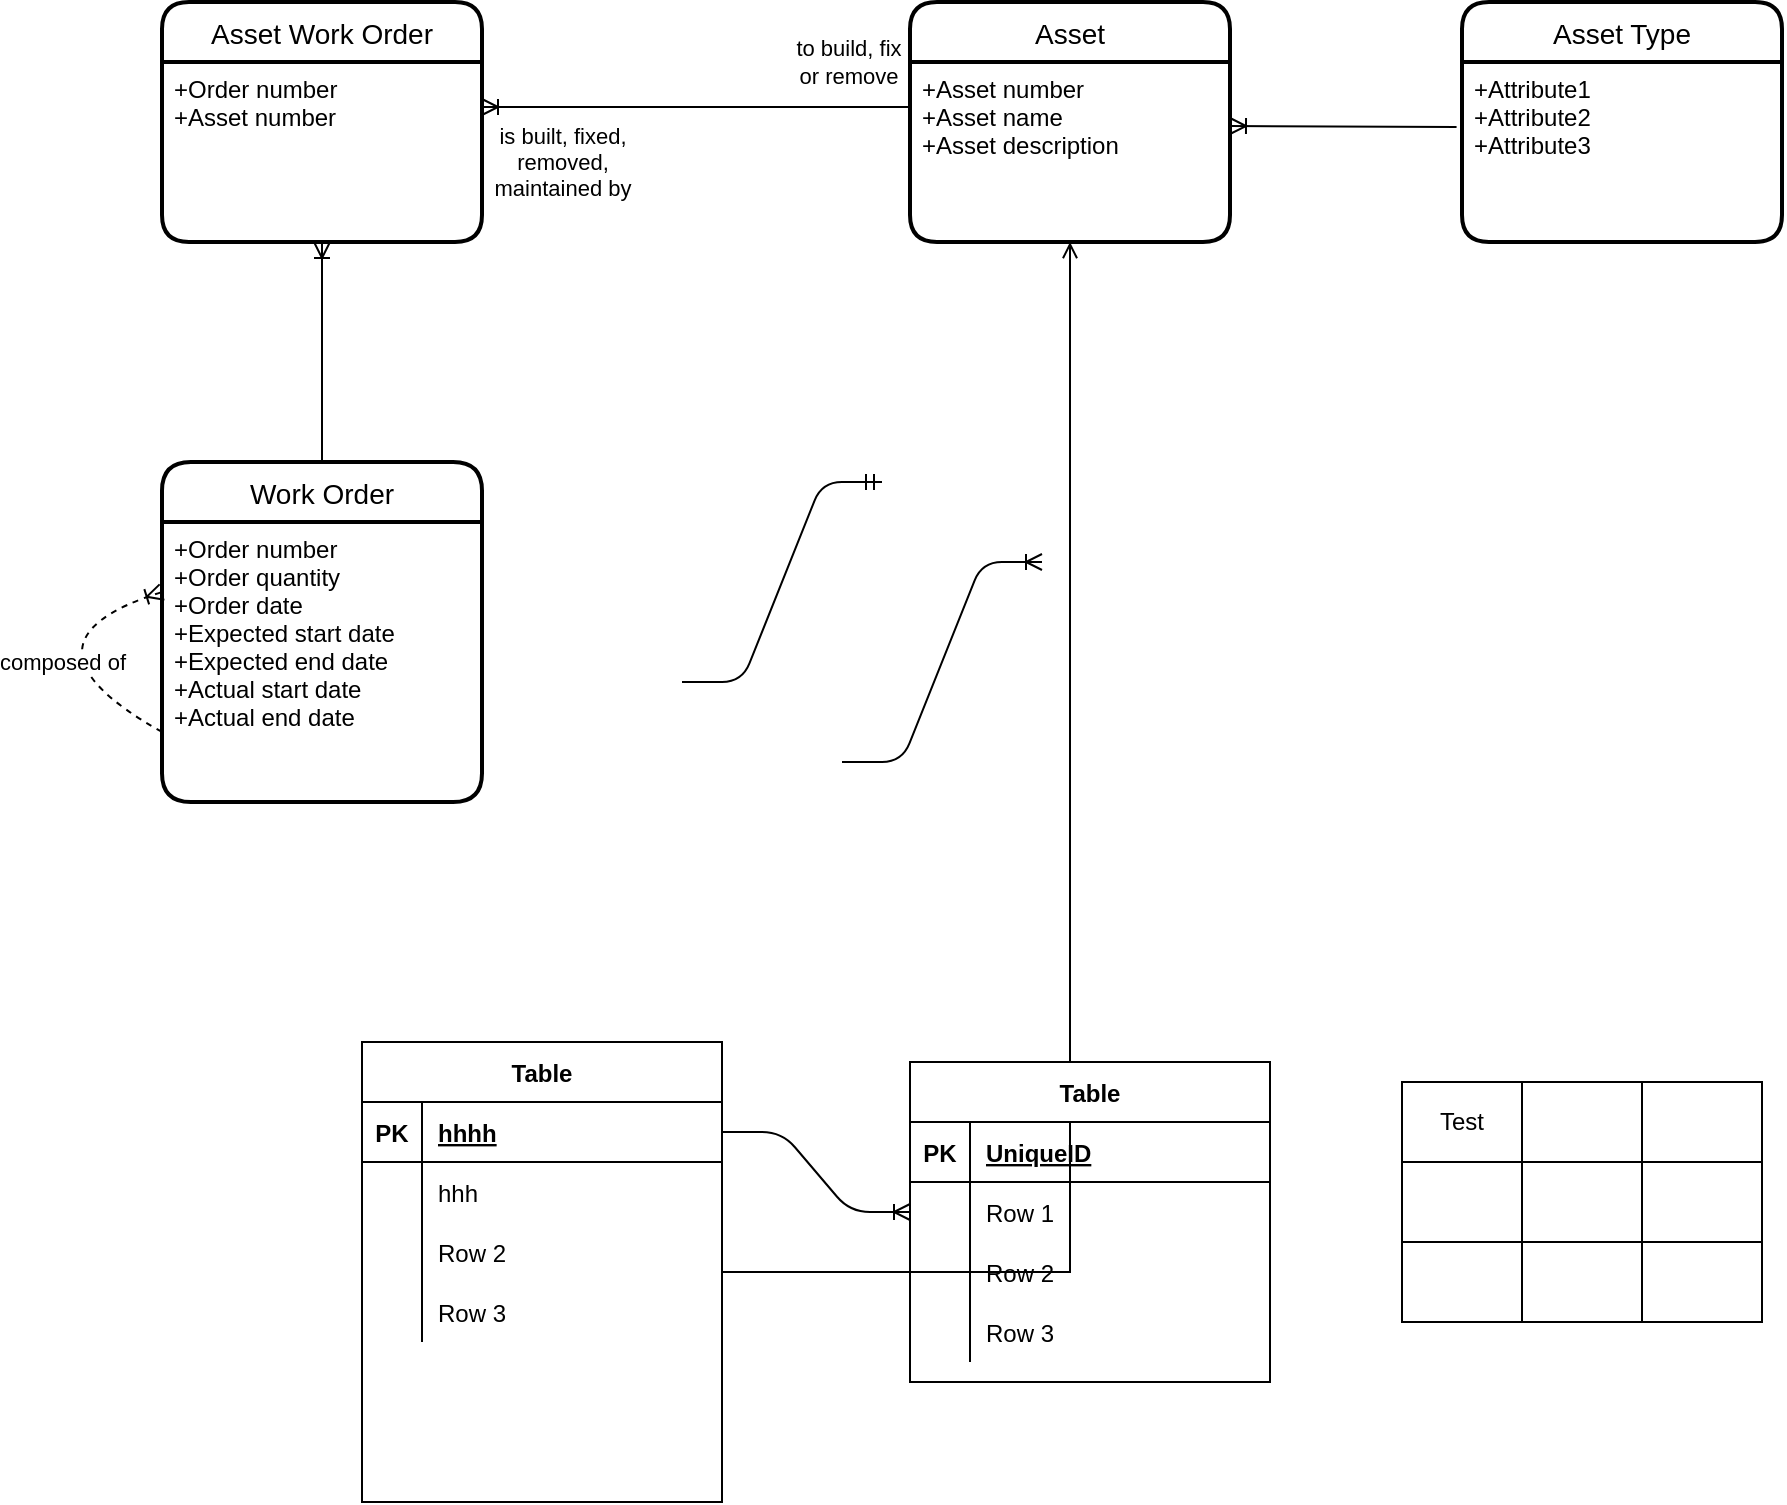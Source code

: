 <mxfile version="14.0.1" type="github">
  <diagram id="jrBTxwVvPEKHvW8RWl7c" name="Page-1">
    <mxGraphModel dx="2249" dy="737" grid="1" gridSize="10" guides="1" tooltips="1" connect="1" arrows="1" fold="1" page="1" pageScale="1" pageWidth="827" pageHeight="1169" math="1" shadow="0">
      <root>
        <mxCell id="0" />
        <mxCell id="1" parent="0" />
        <mxCell id="EJYXfhAiwWMtOJAuiXjB-1" value="Asset" style="swimlane;childLayout=stackLayout;horizontal=1;startSize=30;horizontalStack=0;rounded=1;fontSize=14;fontStyle=0;strokeWidth=2;resizeParent=0;resizeLast=1;shadow=0;dashed=0;align=center;" parent="1" vertex="1">
          <mxGeometry x="-306" y="40" width="160" height="120" as="geometry">
            <mxRectangle x="344" y="50" width="70" height="30" as="alternateBounds" />
          </mxGeometry>
        </mxCell>
        <mxCell id="EJYXfhAiwWMtOJAuiXjB-2" value="+Asset number&#xa;+Asset name&#xa;+Asset description" style="align=left;strokeColor=none;fillColor=none;spacingLeft=4;fontSize=12;verticalAlign=top;resizable=0;rotatable=0;part=1;" parent="EJYXfhAiwWMtOJAuiXjB-1" vertex="1">
          <mxGeometry y="30" width="160" height="90" as="geometry" />
        </mxCell>
        <mxCell id="EJYXfhAiwWMtOJAuiXjB-3" value="Work Order" style="swimlane;childLayout=stackLayout;horizontal=1;startSize=30;horizontalStack=0;rounded=1;fontSize=14;fontStyle=0;strokeWidth=2;resizeParent=0;resizeLast=1;shadow=0;dashed=0;align=center;arcSize=16;" parent="1" vertex="1">
          <mxGeometry x="-680" y="270" width="160" height="170" as="geometry">
            <mxRectangle x="20" y="40" width="100" height="30" as="alternateBounds" />
          </mxGeometry>
        </mxCell>
        <mxCell id="EJYXfhAiwWMtOJAuiXjB-4" value="+Order number&#xa;+Order quantity&#xa;+Order date&#xa;+Expected start date&#xa;+Expected end date&#xa;+Actual start date&#xa;+Actual end date" style="align=left;strokeColor=none;fillColor=none;spacingLeft=4;fontSize=12;verticalAlign=top;resizable=0;rotatable=0;part=1;" parent="EJYXfhAiwWMtOJAuiXjB-3" vertex="1">
          <mxGeometry y="30" width="160" height="140" as="geometry" />
        </mxCell>
        <mxCell id="31" value="" style="edgeStyle=entityRelationEdgeStyle;fontSize=12;html=1;endArrow=ERoneToMany;dashed=1;exitX=0;exitY=0.75;exitDx=0;exitDy=0;entryX=0;entryY=0.25;entryDx=0;entryDy=0;jumpStyle=arc;jumpSize=17;curved=1;" parent="EJYXfhAiwWMtOJAuiXjB-3" source="EJYXfhAiwWMtOJAuiXjB-4" target="EJYXfhAiwWMtOJAuiXjB-4" edge="1">
          <mxGeometry width="100" height="100" relative="1" as="geometry">
            <mxPoint x="4.08" y="162.34" as="sourcePoint" />
            <mxPoint x="-70" y="60.0" as="targetPoint" />
            <Array as="points">
              <mxPoint x="-80" y="90" />
            </Array>
          </mxGeometry>
        </mxCell>
        <mxCell id="32" value="composed of" style="edgeLabel;html=1;align=center;verticalAlign=middle;resizable=0;points=[];" parent="31" vertex="1" connectable="0">
          <mxGeometry x="0.754" y="2" relative="1" as="geometry">
            <mxPoint x="-28.78" y="30.47" as="offset" />
          </mxGeometry>
        </mxCell>
        <object label="" id="16">
          <mxCell style="edgeStyle=orthogonalEdgeStyle;rounded=0;orthogonalLoop=1;jettySize=auto;html=1;endArrow=open;endFill=0;" parent="1" source="EJYXfhAiwWMtOJAuiXjB-5" target="EJYXfhAiwWMtOJAuiXjB-2" edge="1">
            <mxGeometry relative="1" as="geometry" />
          </mxCell>
        </object>
        <mxCell id="EJYXfhAiwWMtOJAuiXjB-5" value="Table" style="shape=table;startSize=30;container=1;collapsible=1;childLayout=tableLayout;fixedRows=1;rowLines=0;fontStyle=1;align=center;resizeLast=1;" parent="1" vertex="1">
          <mxGeometry x="-580" y="560" width="180" height="230" as="geometry" />
        </mxCell>
        <mxCell id="EJYXfhAiwWMtOJAuiXjB-6" value="" style="shape=partialRectangle;collapsible=0;dropTarget=0;pointerEvents=0;fillColor=none;top=0;left=0;bottom=1;right=0;points=[[0,0.5],[1,0.5]];portConstraint=eastwest;" parent="EJYXfhAiwWMtOJAuiXjB-5" vertex="1">
          <mxGeometry y="30" width="180" height="30" as="geometry" />
        </mxCell>
        <mxCell id="EJYXfhAiwWMtOJAuiXjB-7" value="PK" style="shape=partialRectangle;connectable=0;fillColor=none;top=0;left=0;bottom=0;right=0;fontStyle=1;overflow=hidden;" parent="EJYXfhAiwWMtOJAuiXjB-6" vertex="1">
          <mxGeometry width="30" height="30" as="geometry" />
        </mxCell>
        <mxCell id="EJYXfhAiwWMtOJAuiXjB-8" value="hhhh" style="shape=partialRectangle;connectable=0;fillColor=none;top=0;left=0;bottom=0;right=0;align=left;spacingLeft=6;fontStyle=5;overflow=hidden;" parent="EJYXfhAiwWMtOJAuiXjB-6" vertex="1">
          <mxGeometry x="30" width="150" height="30" as="geometry" />
        </mxCell>
        <mxCell id="EJYXfhAiwWMtOJAuiXjB-9" value="" style="shape=partialRectangle;collapsible=0;dropTarget=0;pointerEvents=0;fillColor=none;top=0;left=0;bottom=0;right=0;points=[[0,0.5],[1,0.5]];portConstraint=eastwest;" parent="EJYXfhAiwWMtOJAuiXjB-5" vertex="1">
          <mxGeometry y="60" width="180" height="30" as="geometry" />
        </mxCell>
        <mxCell id="EJYXfhAiwWMtOJAuiXjB-10" value="" style="shape=partialRectangle;connectable=0;fillColor=none;top=0;left=0;bottom=0;right=0;editable=1;overflow=hidden;" parent="EJYXfhAiwWMtOJAuiXjB-9" vertex="1">
          <mxGeometry width="30" height="30" as="geometry" />
        </mxCell>
        <mxCell id="EJYXfhAiwWMtOJAuiXjB-11" value="hhh" style="shape=partialRectangle;connectable=0;fillColor=none;top=0;left=0;bottom=0;right=0;align=left;spacingLeft=6;overflow=hidden;" parent="EJYXfhAiwWMtOJAuiXjB-9" vertex="1">
          <mxGeometry x="30" width="150" height="30" as="geometry" />
        </mxCell>
        <mxCell id="EJYXfhAiwWMtOJAuiXjB-12" value="" style="shape=partialRectangle;collapsible=0;dropTarget=0;pointerEvents=0;fillColor=none;top=0;left=0;bottom=0;right=0;points=[[0,0.5],[1,0.5]];portConstraint=eastwest;" parent="EJYXfhAiwWMtOJAuiXjB-5" vertex="1">
          <mxGeometry y="90" width="180" height="30" as="geometry" />
        </mxCell>
        <mxCell id="EJYXfhAiwWMtOJAuiXjB-13" value="" style="shape=partialRectangle;connectable=0;fillColor=none;top=0;left=0;bottom=0;right=0;editable=1;overflow=hidden;" parent="EJYXfhAiwWMtOJAuiXjB-12" vertex="1">
          <mxGeometry width="30" height="30" as="geometry" />
        </mxCell>
        <mxCell id="EJYXfhAiwWMtOJAuiXjB-14" value="Row 2" style="shape=partialRectangle;connectable=0;fillColor=none;top=0;left=0;bottom=0;right=0;align=left;spacingLeft=6;overflow=hidden;" parent="EJYXfhAiwWMtOJAuiXjB-12" vertex="1">
          <mxGeometry x="30" width="150" height="30" as="geometry" />
        </mxCell>
        <mxCell id="EJYXfhAiwWMtOJAuiXjB-15" value="" style="shape=partialRectangle;collapsible=0;dropTarget=0;pointerEvents=0;fillColor=none;top=0;left=0;bottom=0;right=0;points=[[0,0.5],[1,0.5]];portConstraint=eastwest;" parent="EJYXfhAiwWMtOJAuiXjB-5" vertex="1">
          <mxGeometry y="120" width="180" height="30" as="geometry" />
        </mxCell>
        <mxCell id="EJYXfhAiwWMtOJAuiXjB-16" value="" style="shape=partialRectangle;connectable=0;fillColor=none;top=0;left=0;bottom=0;right=0;editable=1;overflow=hidden;" parent="EJYXfhAiwWMtOJAuiXjB-15" vertex="1">
          <mxGeometry width="30" height="30" as="geometry" />
        </mxCell>
        <mxCell id="EJYXfhAiwWMtOJAuiXjB-17" value="Row 3" style="shape=partialRectangle;connectable=0;fillColor=none;top=0;left=0;bottom=0;right=0;align=left;spacingLeft=6;overflow=hidden;" parent="EJYXfhAiwWMtOJAuiXjB-15" vertex="1">
          <mxGeometry x="30" width="150" height="30" as="geometry" />
        </mxCell>
        <mxCell id="EJYXfhAiwWMtOJAuiXjB-18" value="Table" style="shape=table;startSize=30;container=1;collapsible=1;childLayout=tableLayout;fixedRows=1;rowLines=0;fontStyle=1;align=center;resizeLast=1;" parent="1" vertex="1">
          <mxGeometry x="-306" y="570" width="180" height="160" as="geometry" />
        </mxCell>
        <mxCell id="EJYXfhAiwWMtOJAuiXjB-19" value="" style="shape=partialRectangle;collapsible=0;dropTarget=0;pointerEvents=0;fillColor=none;top=0;left=0;bottom=1;right=0;points=[[0,0.5],[1,0.5]];portConstraint=eastwest;" parent="EJYXfhAiwWMtOJAuiXjB-18" vertex="1">
          <mxGeometry y="30" width="180" height="30" as="geometry" />
        </mxCell>
        <mxCell id="EJYXfhAiwWMtOJAuiXjB-20" value="PK" style="shape=partialRectangle;connectable=0;fillColor=none;top=0;left=0;bottom=0;right=0;fontStyle=1;overflow=hidden;" parent="EJYXfhAiwWMtOJAuiXjB-19" vertex="1">
          <mxGeometry width="30" height="30" as="geometry" />
        </mxCell>
        <mxCell id="EJYXfhAiwWMtOJAuiXjB-21" value="UniqueID" style="shape=partialRectangle;connectable=0;fillColor=none;top=0;left=0;bottom=0;right=0;align=left;spacingLeft=6;fontStyle=5;overflow=hidden;" parent="EJYXfhAiwWMtOJAuiXjB-19" vertex="1">
          <mxGeometry x="30" width="150" height="30" as="geometry" />
        </mxCell>
        <mxCell id="EJYXfhAiwWMtOJAuiXjB-22" value="" style="shape=partialRectangle;collapsible=0;dropTarget=0;pointerEvents=0;fillColor=none;top=0;left=0;bottom=0;right=0;points=[[0,0.5],[1,0.5]];portConstraint=eastwest;" parent="EJYXfhAiwWMtOJAuiXjB-18" vertex="1">
          <mxGeometry y="60" width="180" height="30" as="geometry" />
        </mxCell>
        <mxCell id="EJYXfhAiwWMtOJAuiXjB-23" value="" style="shape=partialRectangle;connectable=0;fillColor=none;top=0;left=0;bottom=0;right=0;editable=1;overflow=hidden;" parent="EJYXfhAiwWMtOJAuiXjB-22" vertex="1">
          <mxGeometry width="30" height="30" as="geometry" />
        </mxCell>
        <mxCell id="EJYXfhAiwWMtOJAuiXjB-24" value="Row 1" style="shape=partialRectangle;connectable=0;fillColor=none;top=0;left=0;bottom=0;right=0;align=left;spacingLeft=6;overflow=hidden;" parent="EJYXfhAiwWMtOJAuiXjB-22" vertex="1">
          <mxGeometry x="30" width="150" height="30" as="geometry" />
        </mxCell>
        <mxCell id="EJYXfhAiwWMtOJAuiXjB-25" value="" style="shape=partialRectangle;collapsible=0;dropTarget=0;pointerEvents=0;fillColor=none;top=0;left=0;bottom=0;right=0;points=[[0,0.5],[1,0.5]];portConstraint=eastwest;" parent="EJYXfhAiwWMtOJAuiXjB-18" vertex="1">
          <mxGeometry y="90" width="180" height="30" as="geometry" />
        </mxCell>
        <mxCell id="EJYXfhAiwWMtOJAuiXjB-26" value="" style="shape=partialRectangle;connectable=0;fillColor=none;top=0;left=0;bottom=0;right=0;editable=1;overflow=hidden;" parent="EJYXfhAiwWMtOJAuiXjB-25" vertex="1">
          <mxGeometry width="30" height="30" as="geometry" />
        </mxCell>
        <mxCell id="EJYXfhAiwWMtOJAuiXjB-27" value="Row 2" style="shape=partialRectangle;connectable=0;fillColor=none;top=0;left=0;bottom=0;right=0;align=left;spacingLeft=6;overflow=hidden;" parent="EJYXfhAiwWMtOJAuiXjB-25" vertex="1">
          <mxGeometry x="30" width="150" height="30" as="geometry" />
        </mxCell>
        <mxCell id="EJYXfhAiwWMtOJAuiXjB-28" value="" style="shape=partialRectangle;collapsible=0;dropTarget=0;pointerEvents=0;fillColor=none;top=0;left=0;bottom=0;right=0;points=[[0,0.5],[1,0.5]];portConstraint=eastwest;" parent="EJYXfhAiwWMtOJAuiXjB-18" vertex="1">
          <mxGeometry y="120" width="180" height="30" as="geometry" />
        </mxCell>
        <mxCell id="EJYXfhAiwWMtOJAuiXjB-29" value="" style="shape=partialRectangle;connectable=0;fillColor=none;top=0;left=0;bottom=0;right=0;editable=1;overflow=hidden;" parent="EJYXfhAiwWMtOJAuiXjB-28" vertex="1">
          <mxGeometry width="30" height="30" as="geometry" />
        </mxCell>
        <mxCell id="EJYXfhAiwWMtOJAuiXjB-30" value="Row 3" style="shape=partialRectangle;connectable=0;fillColor=none;top=0;left=0;bottom=0;right=0;align=left;spacingLeft=6;overflow=hidden;" parent="EJYXfhAiwWMtOJAuiXjB-28" vertex="1">
          <mxGeometry x="30" width="150" height="30" as="geometry" />
        </mxCell>
        <mxCell id="EJYXfhAiwWMtOJAuiXjB-31" value="" style="edgeStyle=entityRelationEdgeStyle;fontSize=12;html=1;endArrow=ERoneToMany;" parent="1" source="EJYXfhAiwWMtOJAuiXjB-6" target="EJYXfhAiwWMtOJAuiXjB-22" edge="1">
          <mxGeometry width="100" height="100" relative="1" as="geometry">
            <mxPoint x="-270" y="480" as="sourcePoint" />
            <mxPoint x="-170" y="380" as="targetPoint" />
          </mxGeometry>
        </mxCell>
        <mxCell id="2" value="" style="shape=table;html=1;whiteSpace=wrap;startSize=0;container=1;collapsible=0;childLayout=tableLayout;" parent="1" vertex="1">
          <mxGeometry x="-60" y="580" width="180" height="120" as="geometry" />
        </mxCell>
        <mxCell id="3" value="" style="shape=partialRectangle;html=1;whiteSpace=wrap;collapsible=0;dropTarget=0;pointerEvents=0;fillColor=none;top=0;left=0;bottom=0;right=0;points=[[0,0.5],[1,0.5]];portConstraint=eastwest;" parent="2" vertex="1">
          <mxGeometry width="180" height="40" as="geometry" />
        </mxCell>
        <mxCell id="4" value="Test" style="shape=partialRectangle;html=1;whiteSpace=wrap;connectable=0;fillColor=none;top=0;left=0;bottom=0;right=0;overflow=hidden;" parent="3" vertex="1">
          <mxGeometry width="60" height="40" as="geometry" />
        </mxCell>
        <mxCell id="5" value="" style="shape=partialRectangle;html=1;whiteSpace=wrap;connectable=0;fillColor=none;top=0;left=0;bottom=0;right=0;overflow=hidden;" parent="3" vertex="1">
          <mxGeometry x="60" width="60" height="40" as="geometry" />
        </mxCell>
        <mxCell id="6" value="" style="shape=partialRectangle;html=1;whiteSpace=wrap;connectable=0;fillColor=none;top=0;left=0;bottom=0;right=0;overflow=hidden;" parent="3" vertex="1">
          <mxGeometry x="120" width="60" height="40" as="geometry" />
        </mxCell>
        <mxCell id="7" value="" style="shape=partialRectangle;html=1;whiteSpace=wrap;collapsible=0;dropTarget=0;pointerEvents=0;fillColor=none;top=0;left=0;bottom=0;right=0;points=[[0,0.5],[1,0.5]];portConstraint=eastwest;" parent="2" vertex="1">
          <mxGeometry y="40" width="180" height="40" as="geometry" />
        </mxCell>
        <mxCell id="8" value="" style="shape=partialRectangle;html=1;whiteSpace=wrap;connectable=0;fillColor=none;top=0;left=0;bottom=0;right=0;overflow=hidden;" parent="7" vertex="1">
          <mxGeometry width="60" height="40" as="geometry" />
        </mxCell>
        <mxCell id="9" value="" style="shape=partialRectangle;html=1;whiteSpace=wrap;connectable=0;fillColor=none;top=0;left=0;bottom=0;right=0;overflow=hidden;" parent="7" vertex="1">
          <mxGeometry x="60" width="60" height="40" as="geometry" />
        </mxCell>
        <mxCell id="10" value="" style="shape=partialRectangle;html=1;whiteSpace=wrap;connectable=0;fillColor=none;top=0;left=0;bottom=0;right=0;overflow=hidden;" parent="7" vertex="1">
          <mxGeometry x="120" width="60" height="40" as="geometry" />
        </mxCell>
        <mxCell id="11" value="" style="shape=partialRectangle;html=1;whiteSpace=wrap;collapsible=0;dropTarget=0;pointerEvents=0;fillColor=none;top=0;left=0;bottom=0;right=0;points=[[0,0.5],[1,0.5]];portConstraint=eastwest;" parent="2" vertex="1">
          <mxGeometry y="80" width="180" height="40" as="geometry" />
        </mxCell>
        <mxCell id="12" value="" style="shape=partialRectangle;html=1;whiteSpace=wrap;connectable=0;fillColor=none;top=0;left=0;bottom=0;right=0;overflow=hidden;" parent="11" vertex="1">
          <mxGeometry width="60" height="40" as="geometry" />
        </mxCell>
        <mxCell id="13" value="" style="shape=partialRectangle;html=1;whiteSpace=wrap;connectable=0;fillColor=none;top=0;left=0;bottom=0;right=0;overflow=hidden;" parent="11" vertex="1">
          <mxGeometry x="60" width="60" height="40" as="geometry" />
        </mxCell>
        <mxCell id="14" value="" style="shape=partialRectangle;html=1;whiteSpace=wrap;connectable=0;fillColor=none;top=0;left=0;bottom=0;right=0;overflow=hidden;" parent="11" vertex="1">
          <mxGeometry x="120" width="60" height="40" as="geometry" />
        </mxCell>
        <mxCell id="22" value="" style="fontSize=12;html=1;endArrow=ERoneToMany;exitX=0;exitY=0.25;exitDx=0;exitDy=0;entryX=1;entryY=0.25;entryDx=0;entryDy=0;metaEdit=1;" parent="1" source="EJYXfhAiwWMtOJAuiXjB-2" target="9aYNjaXxrsyocUO3HqyN-36" edge="1">
          <mxGeometry width="100" height="100" relative="1" as="geometry">
            <mxPoint x="-460" y="350" as="sourcePoint" />
            <mxPoint x="-360" y="250" as="targetPoint" />
          </mxGeometry>
        </mxCell>
        <mxCell id="23" value="is built, fixed, &lt;br&gt;removed, &lt;br&gt;maintained by" style="edgeLabel;html=1;align=center;verticalAlign=middle;resizable=0;points=[];" parent="22" vertex="1" connectable="0">
          <mxGeometry x="-0.205" y="3" relative="1" as="geometry">
            <mxPoint x="-89" y="24.5" as="offset" />
          </mxGeometry>
        </mxCell>
        <mxCell id="24" value="to build, fix &lt;br&gt;or remove" style="edgeLabel;html=1;align=center;verticalAlign=middle;resizable=0;points=[];" parent="22" vertex="1" connectable="0">
          <mxGeometry x="0.041" y="-4" relative="1" as="geometry">
            <mxPoint x="79.85" y="-18.5" as="offset" />
          </mxGeometry>
        </mxCell>
        <mxCell id="25" value="Asset Type" style="swimlane;childLayout=stackLayout;horizontal=1;startSize=30;horizontalStack=0;rounded=1;fontSize=14;fontStyle=0;strokeWidth=2;resizeParent=0;resizeLast=1;shadow=0;dashed=0;align=center;" parent="1" vertex="1">
          <mxGeometry x="-30" y="40" width="160" height="120" as="geometry" />
        </mxCell>
        <mxCell id="26" value="+Attribute1&#xa;+Attribute2&#xa;+Attribute3" style="align=left;strokeColor=none;fillColor=none;spacingLeft=4;fontSize=12;verticalAlign=top;resizable=0;rotatable=0;part=1;" parent="25" vertex="1">
          <mxGeometry y="30" width="160" height="90" as="geometry" />
        </mxCell>
        <mxCell id="28" value="" style="fontSize=12;html=1;endArrow=ERoneToMany;exitX=-0.017;exitY=0.361;exitDx=0;exitDy=0;exitPerimeter=0;" parent="1" source="26" edge="1">
          <mxGeometry width="100" height="100" relative="1" as="geometry">
            <mxPoint x="-530" y="190" as="sourcePoint" />
            <mxPoint x="-146" y="102" as="targetPoint" />
          </mxGeometry>
        </mxCell>
        <mxCell id="9aYNjaXxrsyocUO3HqyN-35" value="Asset Work Order" style="swimlane;childLayout=stackLayout;horizontal=1;startSize=30;horizontalStack=0;rounded=1;fontSize=14;fontStyle=0;strokeWidth=2;resizeParent=0;resizeLast=1;shadow=0;dashed=0;align=center;" vertex="1" parent="1">
          <mxGeometry x="-680" y="40" width="160" height="120" as="geometry" />
        </mxCell>
        <mxCell id="9aYNjaXxrsyocUO3HqyN-36" value="+Order number&#xa;+Asset number" style="align=left;strokeColor=none;fillColor=none;spacingLeft=4;fontSize=12;verticalAlign=top;resizable=0;rotatable=0;part=1;" vertex="1" parent="9aYNjaXxrsyocUO3HqyN-35">
          <mxGeometry y="30" width="160" height="90" as="geometry" />
        </mxCell>
        <mxCell id="9aYNjaXxrsyocUO3HqyN-38" value="" style="edgeStyle=entityRelationEdgeStyle;fontSize=12;html=1;endArrow=ERoneToMany;" edge="1" parent="1">
          <mxGeometry width="100" height="100" relative="1" as="geometry">
            <mxPoint x="-340" y="420" as="sourcePoint" />
            <mxPoint x="-240" y="320" as="targetPoint" />
          </mxGeometry>
        </mxCell>
        <mxCell id="9aYNjaXxrsyocUO3HqyN-39" value="" style="edgeStyle=entityRelationEdgeStyle;fontSize=12;html=1;endArrow=ERmandOne;" edge="1" parent="1">
          <mxGeometry width="100" height="100" relative="1" as="geometry">
            <mxPoint x="-420" y="380" as="sourcePoint" />
            <mxPoint x="-320" y="280" as="targetPoint" />
          </mxGeometry>
        </mxCell>
        <mxCell id="9aYNjaXxrsyocUO3HqyN-40" value="" style="fontSize=12;html=1;endArrow=ERoneToMany;exitX=0.5;exitY=0;exitDx=0;exitDy=0;strokeWidth=1;entryX=0.5;entryY=1;entryDx=0;entryDy=0;" edge="1" parent="1" source="EJYXfhAiwWMtOJAuiXjB-3" target="9aYNjaXxrsyocUO3HqyN-36">
          <mxGeometry width="100" height="100" relative="1" as="geometry">
            <mxPoint x="-300" y="450" as="sourcePoint" />
            <mxPoint x="-510" y="170" as="targetPoint" />
          </mxGeometry>
        </mxCell>
      </root>
    </mxGraphModel>
  </diagram>
</mxfile>
